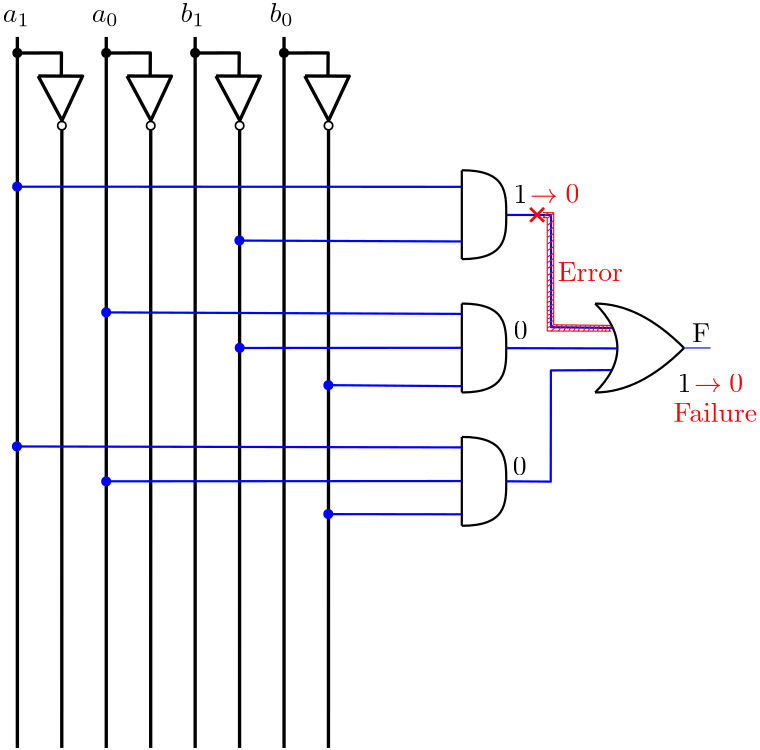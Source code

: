 <?xml version="1.0"?>
<!DOCTYPE ipe SYSTEM "ipe.dtd">
<ipe version="70218" creator="Ipe 7.2.28">
<info created="D:20240919200233" modified="D:20240919200236"/>
<ipestyle name="basic">
<symbol name="arrow/arc(spx)">
<path stroke="sym-stroke" fill="sym-stroke" pen="sym-pen">
0 0 m
-1 0.333 l
-1 -0.333 l
h
</path>
</symbol>
<symbol name="arrow/farc(spx)">
<path stroke="sym-stroke" fill="white" pen="sym-pen">
0 0 m
-1 0.333 l
-1 -0.333 l
h
</path>
</symbol>
<symbol name="arrow/ptarc(spx)">
<path stroke="sym-stroke" fill="sym-stroke" pen="sym-pen">
0 0 m
-1 0.333 l
-0.8 0 l
-1 -0.333 l
h
</path>
</symbol>
<symbol name="arrow/fptarc(spx)">
<path stroke="sym-stroke" fill="white" pen="sym-pen">
0 0 m
-1 0.333 l
-0.8 0 l
-1 -0.333 l
h
</path>
</symbol>
<symbol name="mark/circle(sx)" transformations="translations">
<path fill="sym-stroke">
0.6 0 0 0.6 0 0 e
0.4 0 0 0.4 0 0 e
</path>
</symbol>
<symbol name="mark/disk(sx)" transformations="translations">
<path fill="sym-stroke">
0.6 0 0 0.6 0 0 e
</path>
</symbol>
<symbol name="mark/fdisk(sfx)" transformations="translations">
<group>
<path fill="sym-fill">
0.5 0 0 0.5 0 0 e
</path>
<path fill="sym-stroke" fillrule="eofill">
0.6 0 0 0.6 0 0 e
0.4 0 0 0.4 0 0 e
</path>
</group>
</symbol>
<symbol name="mark/box(sx)" transformations="translations">
<path fill="sym-stroke" fillrule="eofill">
-0.6 -0.6 m
0.6 -0.6 l
0.6 0.6 l
-0.6 0.6 l
h
-0.4 -0.4 m
0.4 -0.4 l
0.4 0.4 l
-0.4 0.4 l
h
</path>
</symbol>
<symbol name="mark/square(sx)" transformations="translations">
<path fill="sym-stroke">
-0.6 -0.6 m
0.6 -0.6 l
0.6 0.6 l
-0.6 0.6 l
h
</path>
</symbol>
<symbol name="mark/fsquare(sfx)" transformations="translations">
<group>
<path fill="sym-fill">
-0.5 -0.5 m
0.5 -0.5 l
0.5 0.5 l
-0.5 0.5 l
h
</path>
<path fill="sym-stroke" fillrule="eofill">
-0.6 -0.6 m
0.6 -0.6 l
0.6 0.6 l
-0.6 0.6 l
h
-0.4 -0.4 m
0.4 -0.4 l
0.4 0.4 l
-0.4 0.4 l
h
</path>
</group>
</symbol>
<symbol name="mark/cross(sx)" transformations="translations">
<group>
<path fill="sym-stroke">
-0.43 -0.57 m
0.57 0.43 l
0.43 0.57 l
-0.57 -0.43 l
h
</path>
<path fill="sym-stroke">
-0.43 0.57 m
0.57 -0.43 l
0.43 -0.57 l
-0.57 0.43 l
h
</path>
</group>
</symbol>
<symbol name="arrow/fnormal(spx)">
<path stroke="sym-stroke" fill="white" pen="sym-pen">
0 0 m
-1 0.333 l
-1 -0.333 l
h
</path>
</symbol>
<symbol name="arrow/pointed(spx)">
<path stroke="sym-stroke" fill="sym-stroke" pen="sym-pen">
0 0 m
-1 0.333 l
-0.8 0 l
-1 -0.333 l
h
</path>
</symbol>
<symbol name="arrow/fpointed(spx)">
<path stroke="sym-stroke" fill="white" pen="sym-pen">
0 0 m
-1 0.333 l
-0.8 0 l
-1 -0.333 l
h
</path>
</symbol>
<symbol name="arrow/linear(spx)">
<path stroke="sym-stroke" pen="sym-pen">
-1 0.333 m
0 0 l
-1 -0.333 l
</path>
</symbol>
<symbol name="arrow/fdouble(spx)">
<path stroke="sym-stroke" fill="white" pen="sym-pen">
0 0 m
-1 0.333 l
-1 -0.333 l
h
-1 0 m
-2 0.333 l
-2 -0.333 l
h
</path>
</symbol>
<symbol name="arrow/double(spx)">
<path stroke="sym-stroke" fill="sym-stroke" pen="sym-pen">
0 0 m
-1 0.333 l
-1 -0.333 l
h
-1 0 m
-2 0.333 l
-2 -0.333 l
h
</path>
</symbol>
<symbol name="arrow/mid-normal(spx)">
<path stroke="sym-stroke" fill="sym-stroke" pen="sym-pen">
0.5 0 m
-0.5 0.333 l
-0.5 -0.333 l
h
</path>
</symbol>
<symbol name="arrow/mid-fnormal(spx)">
<path stroke="sym-stroke" fill="white" pen="sym-pen">
0.5 0 m
-0.5 0.333 l
-0.5 -0.333 l
h
</path>
</symbol>
<symbol name="arrow/mid-pointed(spx)">
<path stroke="sym-stroke" fill="sym-stroke" pen="sym-pen">
0.5 0 m
-0.5 0.333 l
-0.3 0 l
-0.5 -0.333 l
h
</path>
</symbol>
<symbol name="arrow/mid-fpointed(spx)">
<path stroke="sym-stroke" fill="white" pen="sym-pen">
0.5 0 m
-0.5 0.333 l
-0.3 0 l
-0.5 -0.333 l
h
</path>
</symbol>
<symbol name="arrow/mid-double(spx)">
<path stroke="sym-stroke" fill="sym-stroke" pen="sym-pen">
1 0 m
0 0.333 l
0 -0.333 l
h
0 0 m
-1 0.333 l
-1 -0.333 l
h
</path>
</symbol>
<symbol name="arrow/mid-fdouble(spx)">
<path stroke="sym-stroke" fill="white" pen="sym-pen">
1 0 m
0 0.333 l
0 -0.333 l
h
0 0 m
-1 0.333 l
-1 -0.333 l
h
</path>
</symbol>
<anglesize name="22.5 deg" value="22.5"/>
<anglesize name="30 deg" value="30"/>
<anglesize name="45 deg" value="45"/>
<anglesize name="60 deg" value="60"/>
<anglesize name="90 deg" value="90"/>
<arrowsize name="large" value="10"/>
<arrowsize name="small" value="5"/>
<arrowsize name="tiny" value="3"/>
<color name="blue" value="0 0 1"/>
<color name="brown" value="0.647 0.165 0.165"/>
<color name="darkblue" value="0 0 0.545"/>
<color name="darkcyan" value="0 0.545 0.545"/>
<color name="darkgray" value="0.663"/>
<color name="darkgreen" value="0 0.392 0"/>
<color name="darkmagenta" value="0.545 0 0.545"/>
<color name="darkorange" value="1 0.549 0"/>
<color name="darkred" value="0.545 0 0"/>
<color name="gold" value="1 0.843 0"/>
<color name="gray" value="0.745"/>
<color name="green" value="0 1 0"/>
<color name="lightblue" value="0.678 0.847 0.902"/>
<color name="lightcyan" value="0.878 1 1"/>
<color name="lightgray" value="0.827"/>
<color name="lightgreen" value="0.565 0.933 0.565"/>
<color name="lightyellow" value="1 1 0.878"/>
<color name="navy" value="0 0 0.502"/>
<color name="orange" value="1 0.647 0"/>
<color name="pink" value="1 0.753 0.796"/>
<color name="purple" value="0.627 0.125 0.941"/>
<color name="red" value="1 0 0"/>
<color name="seagreen" value="0.18 0.545 0.341"/>
<color name="turquoise" value="0.251 0.878 0.816"/>
<color name="violet" value="0.933 0.51 0.933"/>
<color name="yellow" value="1 1 0"/>
<dashstyle name="dash dot dotted" value="[4 2 1 2 1 2] 0"/>
<dashstyle name="dash dotted" value="[4 2 1 2] 0"/>
<dashstyle name="dashed" value="[4] 0"/>
<dashstyle name="dotted" value="[1 3] 0"/>
<gridsize name="10 pts (~3.5 mm)" value="10"/>
<gridsize name="14 pts (~5 mm)" value="14"/>
<gridsize name="16 pts (~6 mm)" value="16"/>
<gridsize name="20 pts (~7 mm)" value="20"/>
<gridsize name="28 pts (~10 mm)" value="28"/>
<gridsize name="32 pts (~12 mm)" value="32"/>
<gridsize name="4 pts" value="4"/>
<gridsize name="56 pts (~20 mm)" value="56"/>
<gridsize name="8 pts (~3 mm)" value="8"/>
<opacity name="10%" value="0.1"/>
<opacity name="30%" value="0.3"/>
<opacity name="50%" value="0.5"/>
<opacity name="75%" value="0.75"/>
<pen name="fat" value="1.2"/>
<pen name="heavier" value="0.8"/>
<pen name="ultrafat" value="2"/>
<symbolsize name="large" value="5"/>
<symbolsize name="small" value="2"/>
<symbolsize name="tiny" value="1.1"/>
<textsize name="Huge" value="\Huge"/>
<textsize name="LARGE" value="\LARGE"/>
<textsize name="Large" value="\Large"/>
<textsize name="footnote" value="\footnotesize"/>
<textsize name="huge" value="\huge"/>
<textsize name="large" value="\large"/>
<textsize name="script" value="\scriptsize"/>
<textsize name="small" value="\small"/>
<textsize name="tiny" value="\tiny"/>
<textstyle name="center" begin="\begin{center}" end="\end{center}"/>
<textstyle name="item" begin="\begin{itemize}\item{}" end="\end{itemize}"/>
<textstyle name="itemize" begin="\begin{itemize}" end="\end{itemize}"/>
<tiling name="falling" angle="-60" step="4" width="1"/>
<tiling name="rising" angle="30" step="4" width="1"/>
</ipestyle>
<page>
<layer name="alpha"/>
<view layers="alpha" active="alpha"/>
<path layer="alpha" stroke="black" pen="fat">
64 640 m
64 384 l
</path>
<path matrix="1 0 0 1 -8.48856 1.89477" stroke="black" pen="fat">
80.0118 624.028 m
95.9533 623.983 l
88.5439 608.041 l
79.9669 624.028 l
</path>
<use matrix="1 0 0 1 3.36659 -22.1748" name="mark/circle(sx)" pos="76.6438 630.225" size="normal" stroke="black"/>
<path stroke="black" pen="fat">
79.814 625.957 m
79.8672 634.232 l
63.9831 634.205 l
63.9831 634.205 l
63.9831 634.205 l
</path>
<use name="mark/disk(sx)" pos="63.9831 634.232" size="normal" stroke="black"/>
<path stroke="black" pen="fat">
80.0132 606.456 m
79.9879 384.035 l
</path>
<text transformations="translations" pos="58.7452 645.364" stroke="black" type="label" width="9.736" height="4.294" depth="1.49" valign="baseline">$a_1$</text>
<path matrix="1 0 0 1 32 0" stroke="black" pen="fat">
64 640 m
64 384 l
</path>
<use matrix="1 0 0 1 35.3666 -22.1748" name="mark/circle(sx)" pos="76.6438 630.225" size="normal" stroke="black"/>
<path matrix="1 0 0 1 32 0" stroke="black" pen="fat">
79.814 625.957 m
79.8672 634.232 l
63.9831 634.205 l
63.9831 634.205 l
63.9831 634.205 l
</path>
<use matrix="1 0 0 1 32 0" name="mark/disk(sx)" pos="63.9831 634.232" size="normal" stroke="black"/>
<path matrix="1 0 0 1 32 0" stroke="black" pen="fat">
80.0132 606.456 m
79.9879 384.035 l
</path>
<text matrix="1 0 0 1 32 0" transformations="translations" pos="58.7452 645.364" stroke="black" type="label" width="9.736" height="4.294" depth="1.49" valign="baseline" style="math">a_0</text>
<path matrix="1 0 0 1 64 0" stroke="black" pen="fat">
64 640 m
64 384 l
</path>
<use matrix="1 0 0 1 67.3666 -22.1748" name="mark/circle(sx)" pos="76.6438 630.225" size="normal" stroke="black"/>
<path matrix="1 0 0 1 64 0" stroke="black" pen="fat">
79.814 625.957 m
79.8672 634.232 l
63.9831 634.205 l
63.9831 634.205 l
63.9831 634.205 l
</path>
<use matrix="1 0 0 1 64 0" name="mark/disk(sx)" pos="63.9831 634.232" size="normal" stroke="black"/>
<path matrix="1 0 0 1 64 0" stroke="black" pen="fat">
80.0132 606.456 m
79.9879 384.035 l
</path>
<text matrix="1 0 0 1 64 0" transformations="translations" pos="58.7452 645.364" stroke="black" type="label" width="8.745" height="6.923" depth="1.49" valign="baseline" style="math">b_1</text>
<path matrix="1 0 0 1 96 0" stroke="black" pen="fat">
64 640 m
64 384 l
</path>
<use matrix="1 0 0 1 99.3666 -22.1748" name="mark/circle(sx)" pos="76.6438 630.225" size="normal" stroke="black"/>
<path matrix="1 0 0 1 96 0" stroke="black" pen="fat">
79.814 625.957 m
79.8672 634.232 l
63.9831 634.205 l
63.9831 634.205 l
63.9831 634.205 l
</path>
<use matrix="1 0 0 1 96 0" name="mark/disk(sx)" pos="63.9831 634.232" size="normal" stroke="black"/>
<path matrix="1 0 0 1 96 0" stroke="black" pen="fat">
80.0132 606.456 m
79.9879 384.035 l
</path>
<text matrix="1 0 0 1 96 0" transformations="translations" pos="58.7452 645.364" stroke="black" type="label" width="8.745" height="6.923" depth="1.49" valign="baseline" style="math">b_0</text>
<path matrix="1 0 0 1 23.5114 1.89477" stroke="black" pen="fat">
80.0118 624.028 m
95.9533 623.983 l
88.5439 608.041 l
79.9669 624.028 l
</path>
<path matrix="1 0 0 1 55.5114 1.89477" stroke="black" pen="fat">
80.0118 624.028 m
95.9533 623.983 l
88.5439 608.041 l
79.9669 624.028 l
</path>
<path matrix="1 0 0 1 87.5114 1.89477" stroke="black" pen="fat">
80.0118 624.028 m
95.9533 623.983 l
88.5439 608.041 l
79.9669 624.028 l
</path>
<path stroke="black" pen="heavier">
224 592 m
224 560 l
</path>
<path stroke="black" pen="heavier">
224 592 m
240 592
240 576
240 560
224 560 c
</path>
<path matrix="1 0 0 1 0 -48" stroke="black" pen="heavier">
224 592 m
224 560 l
</path>
<path matrix="1 0 0 1 0 -48" stroke="black" pen="heavier">
224 592 m
240 592
240 576
240 560
224 560 c
</path>
<path matrix="1 0 0 1 0 -96" stroke="black" pen="heavier">
224 592 m
224 560 l
</path>
<path matrix="1 0 0 1 0 -96" stroke="black" pen="heavier">
224 592 m
240 592
240 576
240 560
224 560 c
</path>
<path stroke="black" pen="heavier">
272 544 m
288 528
272 512 c
</path>
<path stroke="black" pen="heavier">
304 528 m
288 544
272 544 c
</path>
<path stroke="black" pen="heavier">
304 528 m
288 512
272 512 c
</path>
<path stroke="blue" pen="heavier">
223.913 586.032 m
63.8878 586.08 l
</path>
<use name="mark/disk(sx)" pos="63.9163 586.108" size="normal" stroke="blue"/>
<path stroke="blue" pen="heavier">
223.98 566.361 m
144.014 566.684 l
144.014 566.684 l
</path>
<use name="mark/disk(sx)" pos="143.931 566.73" size="normal" stroke="blue"/>
<path stroke="blue" pen="heavier">
224.016 540.282 m
95.7783 540.828 l
</path>
<use name="mark/disk(sx)" pos="95.969 540.846" size="normal" stroke="blue"/>
<path stroke="blue" pen="heavier">
224.086 528.078 m
144.028 528.021 l
</path>
<use name="mark/disk(sx)" pos="144.028 528.078" size="normal" stroke="blue"/>
<path stroke="blue" pen="heavier">
223.948 514.256 m
175.945 514.635 l
</path>
<use name="mark/disk(sx)" pos="175.954 514.616" size="normal" stroke="blue"/>
<path stroke="blue" pen="heavier">
223.888 492.219 m
63.7456 492.563 l
</path>
<use name="mark/disk(sx)" pos="63.8262 492.569" size="normal" stroke="blue"/>
<path stroke="blue" pen="heavier">
224.009 480.109 m
95.9786 480.017 l
95.9786 480.017 l
</path>
<use name="mark/disk(sx)" pos="95.9755 479.979" size="normal" stroke="blue"/>
<path stroke="blue" pen="heavier">
224.028 468.14 m
175.932 468.204 l
</path>
<use name="mark/disk(sx)" pos="175.927 468.235" size="normal" stroke="blue"/>
<path stroke="blue" pen="heavier">
240.238 575.896 m
256.124 575.896 l
256.124 535.496 l
278.037 535.222 l
</path>
<path stroke="blue" pen="heavier">
240.037 527.949 m
279.929 527.854 l
</path>
<path stroke="blue" pen="heavier">
240.084 480.025 m
256.011 479.9 l
256.073 519.936 l
277.809 520.061 l
</path>
<text matrix="1 0 0 1 -1.73932 -3.29361" transformations="translations" pos="244.377 583.544" stroke="black" type="label" width="4.981" height="6.42" depth="0" valign="baseline">$1$</text>
<text matrix="1 0 0 1 -1.29829 -2.75887" transformations="translations" pos="243.971 533.884" stroke="black" type="label" width="4.981" height="6.42" depth="0" valign="baseline">0</text>
<text matrix="1 0 0 1 -1.62301 -51.6879" transformations="translations" pos="243.971 533.884" stroke="black" type="label" width="4.981" height="6.42" depth="0" valign="baseline">0</text>
<text matrix="1 0 0 1 -3.84871 -4.8479" transformations="translations" pos="252.405 585.137" stroke="red" type="label" width="17.711" height="6.42" depth="0" valign="baseline">$\rightarrow 0$</text>
<use name="mark/cross(sx)" pos="251.096 575.944" size="large" stroke="red"/>
<path stroke="red">
253.163 574.935 m
254.749 574.935 l
254.749 534.117 l
277.73 534.069 l
</path>
<path stroke="red">
253.182 576.734 m
257.081 576.7 l
257.081 537.173 l
257.087 536.36 l
277.46 536.144 l
</path>
<path stroke="red">
255.044 576.61 m
253.221 575.023 l
</path>
<path stroke="red">
256.951 576.475 m
254.892 574.736 l
</path>
<path stroke="red">
257.154 573.926 m
254.842 572.205 l
</path>
<path stroke="red">
257.086 571.479 m
254.825 570.163 l
</path>
<path stroke="red">
257.154 569.217 m
254.808 567.901 l
</path>
<path stroke="red">
257.036 566.804 m
254.842 565.504 l
254.842 565.504 l
</path>
<path stroke="red">
257.12 564.509 m
254.825 563.108 l
</path>
<path stroke="red">
257.154 562.146 m
254.842 560.829 l
</path>
<path stroke="red">
257.036 560.137 m
254.757 558.736 l
</path>
<path stroke="red">
257.069 557.994 m
254.774 556.66 l
</path>
<path stroke="red">
257.12 555.496 m
254.791 554.179 l
</path>
<path stroke="red">
257.103 553.42 m
254.825 552.103 l
</path>
<path stroke="red">
257.12 551.648 m
254.774 550.196 l
</path>
<path stroke="red">
257.154 549.065 m
254.723 547.901 l
</path>
<path stroke="red">
257.12 547.31 m
254.723 546.179 l
</path>
<path stroke="red">
257.12 545.487 m
254.673 544.39 l
</path>
<path stroke="red">
257.171 543.766 m
254.791 542.787 l
254.808 542.804 l
</path>
<path stroke="red">
257.069 542.23 m
254.791 541.42 l
</path>
<path stroke="red">
257.137 540.593 m
254.875 539.85 l
</path>
<path stroke="red">
257.036 539.327 m
254.774 538.517 l
</path>
<path stroke="red">
257.12 537.876 m
254.74 537.099 l
</path>
<path stroke="red">
257.019 536.272 m
254.825 535.327 l
</path>
<path stroke="red">
258.386 536.238 m
256.192 534.078 l
</path>
<path stroke="red">
260.152 536.31 m
258.768 534.099 l
</path>
<path stroke="red">
261.688 536.293 m
260.726 534.099 l
</path>
<path stroke="red">
263.73 536.141 m
262.532 534.2 l
</path>
<path stroke="red">
265.249 536.175 m
264.219 534.099 l
</path>
<path stroke="red">
266.785 536.158 m
265.907 534.082 l
</path>
<path stroke="red">
268.641 536.175 m
267.848 534.116 l
</path>
<path stroke="red">
270.38 536.158 m
269.603 534.133 l
</path>
<path stroke="red">
271.933 536.141 m
271.224 534.116 l
</path>
<path stroke="red">
273.485 536.141 m
272.81 534.082 l
</path>
<path stroke="red">
275.021 536.175 m
274.363 534.082 l
</path>
<path stroke="red">
276.321 536.141 m
275.696 534.065 l
</path>
<path stroke="red">
277.57 536.04 m
277.08 534.065 l
</path>
<text matrix="1 0 0 1 -3.65144 -6.97831" transformations="translations" pos="262.192 559.114" stroke="red" type="label" width="23.468" height="6.808" depth="0" valign="baseline">Error</text>
<path stroke="blue">
303.745 528.01 m
313.554 528.023 l
</path>
<text matrix="1 0 0 1 -3.45269 -0.290785" transformations="translations" pos="310.285 530.377" stroke="black" type="label" width="6.503" height="6.808" depth="0" valign="baseline">F</text>
<text matrix="1 0 0 1 57.2517 -71.373" transformations="translations" pos="244.377 583.544" stroke="black" type="label" width="4.981" height="6.42" depth="0" valign="baseline" style="math">1</text>
<text matrix="1 0 0 1 55.1423 -72.9273" transformations="translations" pos="252.405 585.137" stroke="red" type="label" width="17.711" height="6.42" depth="0" valign="baseline" style="math">\rightarrow 0</text>
<text matrix="1 0 0 1 -6.06913 -5.44001" transformations="translations" pos="306.312 506.908" stroke="red" type="label" width="30.054" height="6.918" depth="0" valign="baseline">Failure</text>
</page>
</ipe>
